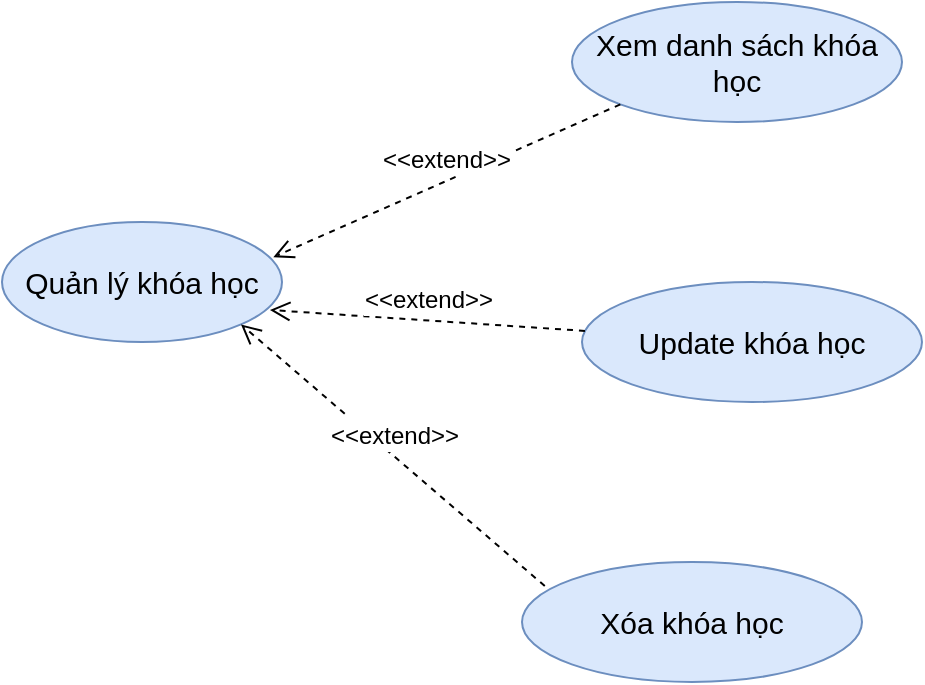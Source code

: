 <mxfile version="16.5.6" type="device"><diagram id="6cfcN-76DtocYpnijIUl" name="Page-1"><mxGraphModel dx="1038" dy="588" grid="1" gridSize="10" guides="1" tooltips="1" connect="1" arrows="1" fold="1" page="1" pageScale="1" pageWidth="850" pageHeight="1100" math="0" shadow="0"><root><mxCell id="0"/><mxCell id="1" parent="0"/><mxCell id="EgvladDOk30NKC7SnpCp-1" value="&lt;font style=&quot;font-size: 15px&quot;&gt;Quản lý khóa học&lt;/font&gt;" style="ellipse;whiteSpace=wrap;html=1;fillColor=#dae8fc;strokeColor=#6c8ebf;" vertex="1" parent="1"><mxGeometry x="210" y="210" width="140" height="60" as="geometry"/></mxCell><mxCell id="EgvladDOk30NKC7SnpCp-2" value="&lt;font style=&quot;font-size: 15px&quot;&gt;Xem danh sách khóa học&lt;/font&gt;" style="ellipse;whiteSpace=wrap;html=1;fillColor=#dae8fc;strokeColor=#6c8ebf;" vertex="1" parent="1"><mxGeometry x="495" y="100" width="165" height="60" as="geometry"/></mxCell><mxCell id="EgvladDOk30NKC7SnpCp-3" value="&lt;span style=&quot;font-size: 15px&quot;&gt;Update khóa học&lt;/span&gt;" style="ellipse;whiteSpace=wrap;html=1;fillColor=#dae8fc;strokeColor=#6c8ebf;" vertex="1" parent="1"><mxGeometry x="500" y="240" width="170" height="60" as="geometry"/></mxCell><mxCell id="EgvladDOk30NKC7SnpCp-4" value="&lt;font style=&quot;font-size: 12px&quot;&gt;&amp;lt;&amp;lt;extend&amp;gt;&amp;gt;&lt;/font&gt;" style="html=1;verticalAlign=bottom;endArrow=open;dashed=1;endSize=8;rounded=0;fontSize=15;exitX=0;exitY=1;exitDx=0;exitDy=0;entryX=0.969;entryY=0.293;entryDx=0;entryDy=0;entryPerimeter=0;" edge="1" parent="1" source="EgvladDOk30NKC7SnpCp-2" target="EgvladDOk30NKC7SnpCp-1"><mxGeometry relative="1" as="geometry"><mxPoint x="575" y="310" as="sourcePoint"/><mxPoint x="495" y="310" as="targetPoint"/></mxGeometry></mxCell><mxCell id="EgvladDOk30NKC7SnpCp-5" value="&lt;font style=&quot;font-size: 12px&quot;&gt;&amp;lt;&amp;lt;extend&amp;gt;&amp;gt;&lt;/font&gt;" style="html=1;verticalAlign=bottom;endArrow=open;dashed=1;endSize=8;rounded=0;fontSize=15;entryX=0.957;entryY=0.733;entryDx=0;entryDy=0;entryPerimeter=0;" edge="1" parent="1" source="EgvladDOk30NKC7SnpCp-3" target="EgvladDOk30NKC7SnpCp-1"><mxGeometry relative="1" as="geometry"><mxPoint x="525.503" y="161.213" as="sourcePoint"/><mxPoint x="360.66" y="247.58" as="targetPoint"/></mxGeometry></mxCell><mxCell id="EgvladDOk30NKC7SnpCp-6" value="&lt;span style=&quot;font-size: 15px&quot;&gt;Xóa khóa học&lt;/span&gt;" style="ellipse;whiteSpace=wrap;html=1;fillColor=#dae8fc;strokeColor=#6c8ebf;" vertex="1" parent="1"><mxGeometry x="470" y="380" width="170" height="60" as="geometry"/></mxCell><mxCell id="EgvladDOk30NKC7SnpCp-7" value="&lt;font style=&quot;font-size: 12px&quot;&gt;&amp;lt;&amp;lt;extend&amp;gt;&amp;gt;&lt;/font&gt;" style="html=1;verticalAlign=bottom;endArrow=open;dashed=1;endSize=8;rounded=0;fontSize=15;entryX=1;entryY=1;entryDx=0;entryDy=0;exitX=0.067;exitY=0.2;exitDx=0;exitDy=0;exitPerimeter=0;" edge="1" parent="1" source="EgvladDOk30NKC7SnpCp-6" target="EgvladDOk30NKC7SnpCp-1"><mxGeometry relative="1" as="geometry"><mxPoint x="491.812" y="283.838" as="sourcePoint"/><mxPoint x="358.98" y="273.98" as="targetPoint"/></mxGeometry></mxCell></root></mxGraphModel></diagram></mxfile>